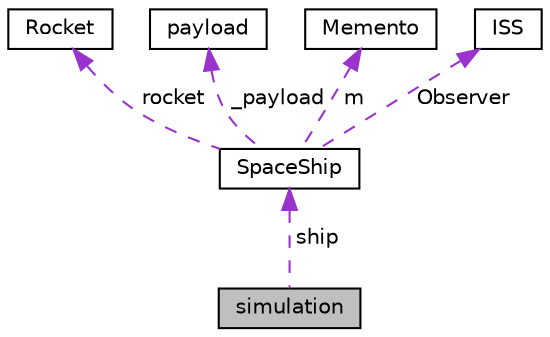 digraph "simulation"
{
 // LATEX_PDF_SIZE
  edge [fontname="Helvetica",fontsize="10",labelfontname="Helvetica",labelfontsize="10"];
  node [fontname="Helvetica",fontsize="10",shape=record];
  Node1 [label="simulation",height=0.2,width=0.4,color="black", fillcolor="grey75", style="filled", fontcolor="black",tooltip="simulation class"];
  Node2 -> Node1 [dir="back",color="darkorchid3",fontsize="10",style="dashed",label=" ship" ,fontname="Helvetica"];
  Node2 [label="SpaceShip",height=0.2,width=0.4,color="black", fillcolor="white", style="filled",URL="$classSpaceShip.html",tooltip="SpaceShip class."];
  Node3 -> Node2 [dir="back",color="darkorchid3",fontsize="10",style="dashed",label=" rocket" ,fontname="Helvetica"];
  Node3 [label="Rocket",height=0.2,width=0.4,color="black", fillcolor="white", style="filled",URL="$classRocket.html",tooltip="Declares the interface for all objects in the composition."];
  Node4 -> Node2 [dir="back",color="darkorchid3",fontsize="10",style="dashed",label=" _payload" ,fontname="Helvetica"];
  Node4 [label="payload",height=0.2,width=0.4,color="black", fillcolor="white", style="filled",URL="$classpayload.html",tooltip="payload Class"];
  Node5 -> Node2 [dir="back",color="darkorchid3",fontsize="10",style="dashed",label=" m" ,fontname="Helvetica"];
  Node5 [label="Memento",height=0.2,width=0.4,color="black", fillcolor="white", style="filled",URL="$classMemento.html",tooltip=" "];
  Node6 -> Node2 [dir="back",color="darkorchid3",fontsize="10",style="dashed",label=" Observer" ,fontname="Helvetica"];
  Node6 [label="ISS",height=0.2,width=0.4,color="black", fillcolor="white", style="filled",URL="$classISS.html",tooltip="ISS class."];
}
